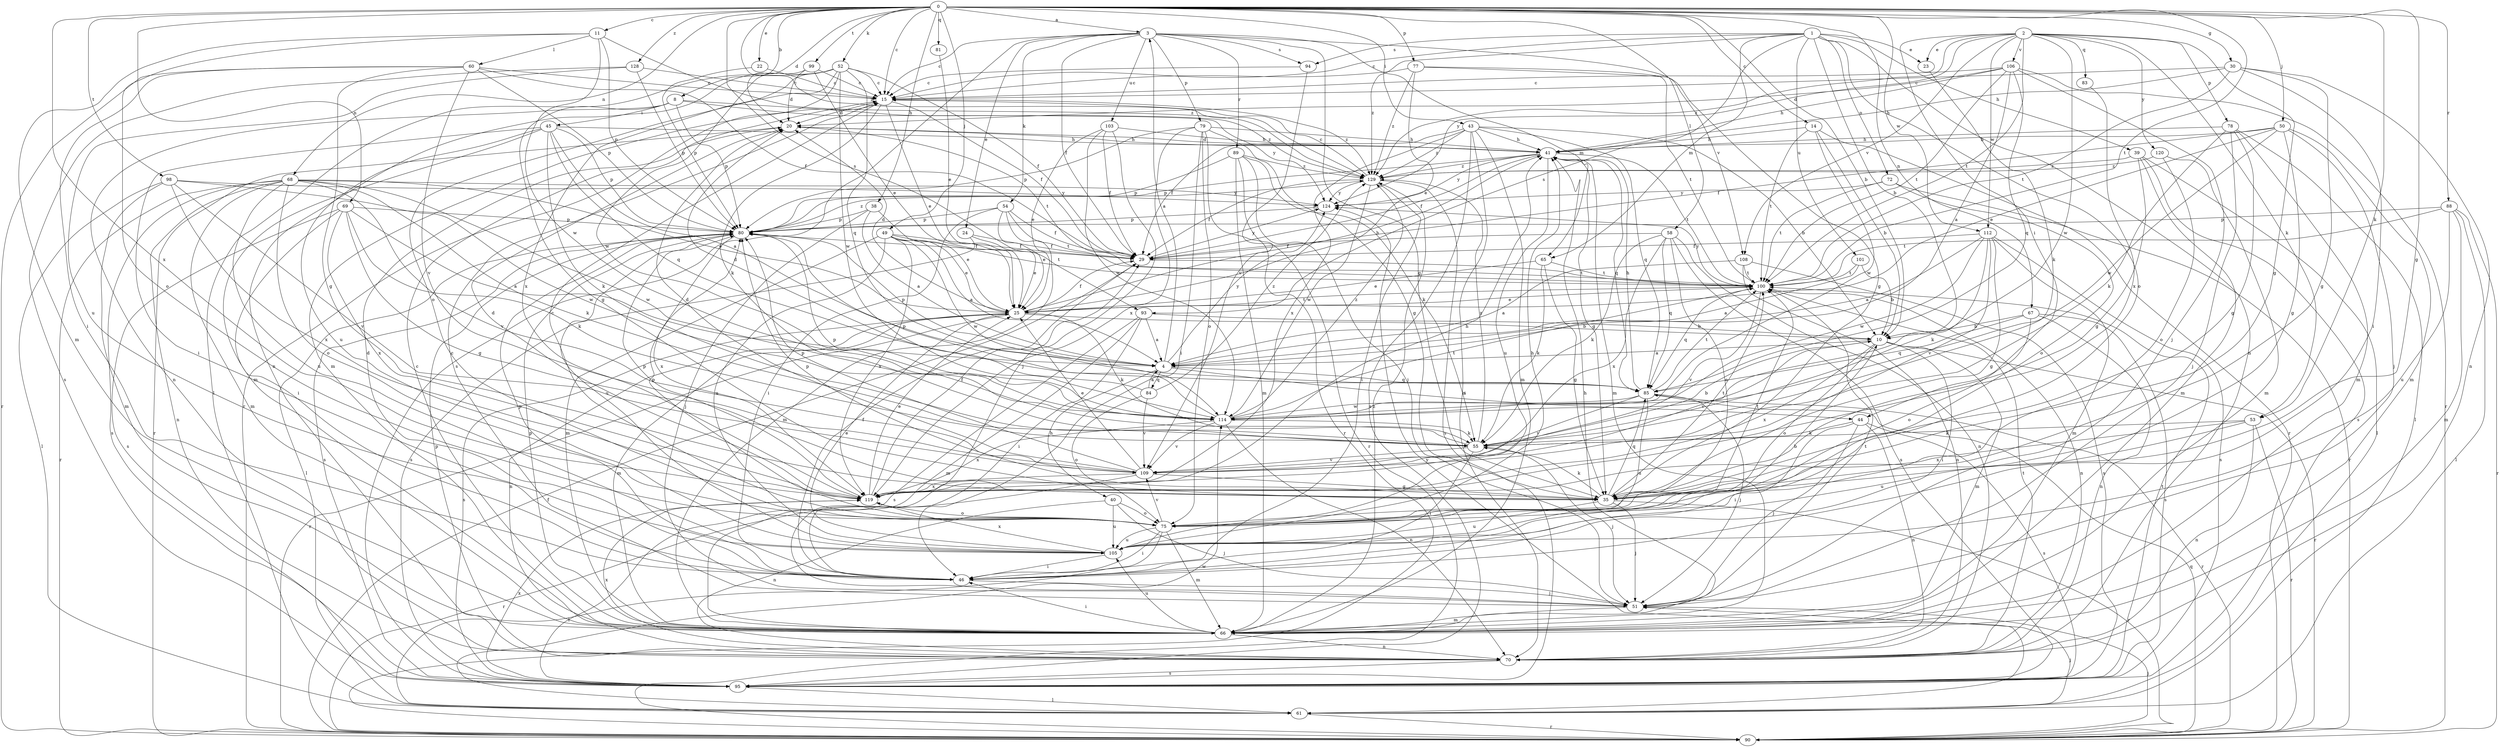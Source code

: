 strict digraph  {
0;
1;
2;
3;
4;
8;
10;
11;
14;
15;
20;
22;
23;
24;
25;
29;
30;
35;
38;
39;
40;
41;
43;
44;
45;
46;
49;
50;
51;
52;
53;
54;
55;
58;
60;
61;
65;
66;
67;
68;
69;
70;
72;
75;
77;
78;
79;
80;
81;
83;
84;
85;
88;
89;
90;
93;
94;
95;
98;
99;
100;
101;
103;
105;
106;
108;
109;
112;
114;
119;
120;
124;
128;
129;
0 -> 3  [label=a];
0 -> 8  [label=b];
0 -> 10  [label=b];
0 -> 11  [label=c];
0 -> 14  [label=c];
0 -> 15  [label=c];
0 -> 20  [label=d];
0 -> 22  [label=e];
0 -> 30  [label=g];
0 -> 35  [label=g];
0 -> 38  [label=h];
0 -> 43  [label=i];
0 -> 49  [label=j];
0 -> 50  [label=j];
0 -> 52  [label=k];
0 -> 53  [label=k];
0 -> 58  [label=l];
0 -> 67  [label=n];
0 -> 68  [label=n];
0 -> 69  [label=n];
0 -> 77  [label=p];
0 -> 81  [label=q];
0 -> 88  [label=r];
0 -> 93  [label=s];
0 -> 98  [label=t];
0 -> 99  [label=t];
0 -> 100  [label=t];
0 -> 112  [label=w];
0 -> 119  [label=x];
0 -> 128  [label=z];
0 -> 129  [label=z];
1 -> 10  [label=b];
1 -> 15  [label=c];
1 -> 23  [label=e];
1 -> 39  [label=h];
1 -> 65  [label=m];
1 -> 70  [label=n];
1 -> 72  [label=o];
1 -> 75  [label=o];
1 -> 93  [label=s];
1 -> 94  [label=s];
1 -> 101  [label=u];
1 -> 129  [label=z];
2 -> 23  [label=e];
2 -> 35  [label=g];
2 -> 44  [label=i];
2 -> 53  [label=k];
2 -> 78  [label=p];
2 -> 83  [label=q];
2 -> 100  [label=t];
2 -> 106  [label=v];
2 -> 108  [label=v];
2 -> 112  [label=w];
2 -> 114  [label=w];
2 -> 120  [label=y];
2 -> 124  [label=y];
2 -> 129  [label=z];
3 -> 15  [label=c];
3 -> 24  [label=e];
3 -> 29  [label=f];
3 -> 35  [label=g];
3 -> 54  [label=k];
3 -> 65  [label=m];
3 -> 79  [label=p];
3 -> 89  [label=r];
3 -> 94  [label=s];
3 -> 95  [label=s];
3 -> 103  [label=u];
3 -> 108  [label=v];
4 -> 3  [label=a];
4 -> 40  [label=h];
4 -> 44  [label=i];
4 -> 80  [label=p];
4 -> 84  [label=q];
4 -> 85  [label=q];
4 -> 124  [label=y];
8 -> 35  [label=g];
8 -> 45  [label=i];
8 -> 70  [label=n];
8 -> 80  [label=p];
8 -> 124  [label=y];
8 -> 129  [label=z];
10 -> 4  [label=a];
10 -> 46  [label=i];
10 -> 66  [label=m];
10 -> 75  [label=o];
10 -> 90  [label=r];
10 -> 109  [label=v];
10 -> 119  [label=x];
11 -> 60  [label=l];
11 -> 66  [label=m];
11 -> 75  [label=o];
11 -> 80  [label=p];
11 -> 114  [label=w];
11 -> 129  [label=z];
14 -> 10  [label=b];
14 -> 41  [label=h];
14 -> 90  [label=r];
14 -> 100  [label=t];
14 -> 114  [label=w];
15 -> 20  [label=d];
15 -> 25  [label=e];
15 -> 29  [label=f];
15 -> 55  [label=k];
15 -> 66  [label=m];
15 -> 129  [label=z];
20 -> 41  [label=h];
20 -> 90  [label=r];
20 -> 100  [label=t];
22 -> 15  [label=c];
22 -> 80  [label=p];
23 -> 55  [label=k];
24 -> 25  [label=e];
24 -> 29  [label=f];
24 -> 95  [label=s];
25 -> 10  [label=b];
25 -> 20  [label=d];
25 -> 29  [label=f];
25 -> 41  [label=h];
25 -> 55  [label=k];
25 -> 66  [label=m];
25 -> 70  [label=n];
25 -> 90  [label=r];
25 -> 95  [label=s];
25 -> 100  [label=t];
29 -> 100  [label=t];
29 -> 124  [label=y];
30 -> 15  [label=c];
30 -> 35  [label=g];
30 -> 41  [label=h];
30 -> 46  [label=i];
30 -> 70  [label=n];
30 -> 100  [label=t];
35 -> 51  [label=j];
35 -> 55  [label=k];
35 -> 80  [label=p];
35 -> 85  [label=q];
35 -> 90  [label=r];
35 -> 100  [label=t];
35 -> 105  [label=u];
38 -> 4  [label=a];
38 -> 25  [label=e];
38 -> 51  [label=j];
38 -> 80  [label=p];
39 -> 35  [label=g];
39 -> 61  [label=l];
39 -> 66  [label=m];
39 -> 95  [label=s];
39 -> 129  [label=z];
40 -> 51  [label=j];
40 -> 70  [label=n];
40 -> 75  [label=o];
40 -> 105  [label=u];
41 -> 20  [label=d];
41 -> 29  [label=f];
41 -> 35  [label=g];
41 -> 66  [label=m];
41 -> 80  [label=p];
41 -> 85  [label=q];
41 -> 100  [label=t];
41 -> 105  [label=u];
41 -> 124  [label=y];
41 -> 129  [label=z];
43 -> 10  [label=b];
43 -> 29  [label=f];
43 -> 41  [label=h];
43 -> 66  [label=m];
43 -> 70  [label=n];
43 -> 85  [label=q];
43 -> 95  [label=s];
43 -> 119  [label=x];
43 -> 129  [label=z];
44 -> 46  [label=i];
44 -> 51  [label=j];
44 -> 55  [label=k];
44 -> 70  [label=n];
44 -> 95  [label=s];
45 -> 4  [label=a];
45 -> 41  [label=h];
45 -> 46  [label=i];
45 -> 55  [label=k];
45 -> 66  [label=m];
45 -> 80  [label=p];
45 -> 85  [label=q];
45 -> 105  [label=u];
46 -> 20  [label=d];
46 -> 29  [label=f];
46 -> 51  [label=j];
46 -> 80  [label=p];
49 -> 4  [label=a];
49 -> 25  [label=e];
49 -> 29  [label=f];
49 -> 66  [label=m];
49 -> 100  [label=t];
49 -> 105  [label=u];
49 -> 114  [label=w];
49 -> 119  [label=x];
50 -> 25  [label=e];
50 -> 29  [label=f];
50 -> 35  [label=g];
50 -> 41  [label=h];
50 -> 51  [label=j];
50 -> 66  [label=m];
50 -> 114  [label=w];
51 -> 15  [label=c];
51 -> 66  [label=m];
51 -> 100  [label=t];
52 -> 15  [label=c];
52 -> 29  [label=f];
52 -> 61  [label=l];
52 -> 70  [label=n];
52 -> 75  [label=o];
52 -> 85  [label=q];
52 -> 90  [label=r];
52 -> 114  [label=w];
52 -> 119  [label=x];
53 -> 55  [label=k];
53 -> 70  [label=n];
53 -> 90  [label=r];
53 -> 105  [label=u];
53 -> 119  [label=x];
54 -> 25  [label=e];
54 -> 29  [label=f];
54 -> 46  [label=i];
54 -> 66  [label=m];
54 -> 80  [label=p];
54 -> 100  [label=t];
55 -> 10  [label=b];
55 -> 46  [label=i];
55 -> 51  [label=j];
55 -> 80  [label=p];
55 -> 109  [label=v];
55 -> 129  [label=z];
58 -> 29  [label=f];
58 -> 55  [label=k];
58 -> 70  [label=n];
58 -> 75  [label=o];
58 -> 85  [label=q];
58 -> 95  [label=s];
58 -> 119  [label=x];
60 -> 15  [label=c];
60 -> 29  [label=f];
60 -> 35  [label=g];
60 -> 46  [label=i];
60 -> 80  [label=p];
60 -> 90  [label=r];
60 -> 109  [label=v];
61 -> 51  [label=j];
61 -> 90  [label=r];
61 -> 114  [label=w];
61 -> 124  [label=y];
65 -> 25  [label=e];
65 -> 35  [label=g];
65 -> 55  [label=k];
65 -> 100  [label=t];
66 -> 15  [label=c];
66 -> 41  [label=h];
66 -> 46  [label=i];
66 -> 70  [label=n];
66 -> 80  [label=p];
66 -> 105  [label=u];
66 -> 129  [label=z];
67 -> 10  [label=b];
67 -> 70  [label=n];
67 -> 75  [label=o];
67 -> 85  [label=q];
67 -> 95  [label=s];
68 -> 25  [label=e];
68 -> 55  [label=k];
68 -> 66  [label=m];
68 -> 70  [label=n];
68 -> 75  [label=o];
68 -> 90  [label=r];
68 -> 95  [label=s];
68 -> 105  [label=u];
68 -> 109  [label=v];
68 -> 114  [label=w];
68 -> 124  [label=y];
69 -> 4  [label=a];
69 -> 35  [label=g];
69 -> 46  [label=i];
69 -> 55  [label=k];
69 -> 80  [label=p];
69 -> 95  [label=s];
69 -> 119  [label=x];
70 -> 80  [label=p];
70 -> 95  [label=s];
70 -> 100  [label=t];
70 -> 119  [label=x];
72 -> 75  [label=o];
72 -> 90  [label=r];
72 -> 100  [label=t];
72 -> 124  [label=y];
75 -> 15  [label=c];
75 -> 46  [label=i];
75 -> 61  [label=l];
75 -> 66  [label=m];
75 -> 80  [label=p];
75 -> 100  [label=t];
75 -> 105  [label=u];
75 -> 109  [label=v];
77 -> 15  [label=c];
77 -> 25  [label=e];
77 -> 35  [label=g];
77 -> 100  [label=t];
77 -> 129  [label=z];
78 -> 35  [label=g];
78 -> 41  [label=h];
78 -> 51  [label=j];
78 -> 55  [label=k];
78 -> 61  [label=l];
78 -> 66  [label=m];
79 -> 35  [label=g];
79 -> 41  [label=h];
79 -> 46  [label=i];
79 -> 75  [label=o];
79 -> 80  [label=p];
79 -> 90  [label=r];
79 -> 119  [label=x];
80 -> 29  [label=f];
80 -> 61  [label=l];
80 -> 95  [label=s];
80 -> 105  [label=u];
80 -> 119  [label=x];
80 -> 129  [label=z];
81 -> 25  [label=e];
83 -> 119  [label=x];
84 -> 4  [label=a];
84 -> 20  [label=d];
84 -> 75  [label=o];
84 -> 109  [label=v];
84 -> 129  [label=z];
85 -> 41  [label=h];
85 -> 51  [label=j];
85 -> 90  [label=r];
85 -> 100  [label=t];
85 -> 105  [label=u];
85 -> 109  [label=v];
85 -> 114  [label=w];
88 -> 61  [label=l];
88 -> 66  [label=m];
88 -> 80  [label=p];
88 -> 90  [label=r];
88 -> 100  [label=t];
88 -> 105  [label=u];
89 -> 51  [label=j];
89 -> 55  [label=k];
89 -> 66  [label=m];
89 -> 80  [label=p];
89 -> 90  [label=r];
89 -> 129  [label=z];
90 -> 29  [label=f];
90 -> 51  [label=j];
90 -> 85  [label=q];
93 -> 4  [label=a];
93 -> 10  [label=b];
93 -> 46  [label=i];
93 -> 66  [label=m];
93 -> 95  [label=s];
94 -> 15  [label=c];
94 -> 109  [label=v];
95 -> 61  [label=l];
95 -> 100  [label=t];
95 -> 119  [label=x];
98 -> 61  [label=l];
98 -> 66  [label=m];
98 -> 109  [label=v];
98 -> 114  [label=w];
98 -> 119  [label=x];
98 -> 124  [label=y];
99 -> 15  [label=c];
99 -> 20  [label=d];
99 -> 25  [label=e];
99 -> 114  [label=w];
100 -> 25  [label=e];
100 -> 70  [label=n];
100 -> 85  [label=q];
100 -> 109  [label=v];
100 -> 124  [label=y];
101 -> 4  [label=a];
101 -> 10  [label=b];
101 -> 100  [label=t];
103 -> 25  [label=e];
103 -> 29  [label=f];
103 -> 41  [label=h];
103 -> 51  [label=j];
103 -> 114  [label=w];
105 -> 10  [label=b];
105 -> 25  [label=e];
105 -> 41  [label=h];
105 -> 46  [label=i];
105 -> 119  [label=x];
106 -> 4  [label=a];
106 -> 15  [label=c];
106 -> 20  [label=d];
106 -> 41  [label=h];
106 -> 51  [label=j];
106 -> 85  [label=q];
106 -> 90  [label=r];
106 -> 100  [label=t];
108 -> 4  [label=a];
108 -> 70  [label=n];
108 -> 95  [label=s];
108 -> 100  [label=t];
109 -> 20  [label=d];
109 -> 25  [label=e];
109 -> 35  [label=g];
109 -> 80  [label=p];
109 -> 90  [label=r];
109 -> 119  [label=x];
112 -> 4  [label=a];
112 -> 29  [label=f];
112 -> 35  [label=g];
112 -> 55  [label=k];
112 -> 66  [label=m];
112 -> 95  [label=s];
112 -> 109  [label=v];
112 -> 114  [label=w];
114 -> 55  [label=k];
114 -> 70  [label=n];
114 -> 80  [label=p];
114 -> 100  [label=t];
114 -> 109  [label=v];
114 -> 119  [label=x];
114 -> 129  [label=z];
119 -> 20  [label=d];
119 -> 25  [label=e];
119 -> 29  [label=f];
119 -> 41  [label=h];
119 -> 75  [label=o];
119 -> 80  [label=p];
120 -> 66  [label=m];
120 -> 75  [label=o];
120 -> 129  [label=z];
124 -> 80  [label=p];
128 -> 15  [label=c];
128 -> 80  [label=p];
128 -> 95  [label=s];
128 -> 105  [label=u];
129 -> 15  [label=c];
129 -> 29  [label=f];
129 -> 46  [label=i];
129 -> 95  [label=s];
129 -> 114  [label=w];
129 -> 124  [label=y];
}
